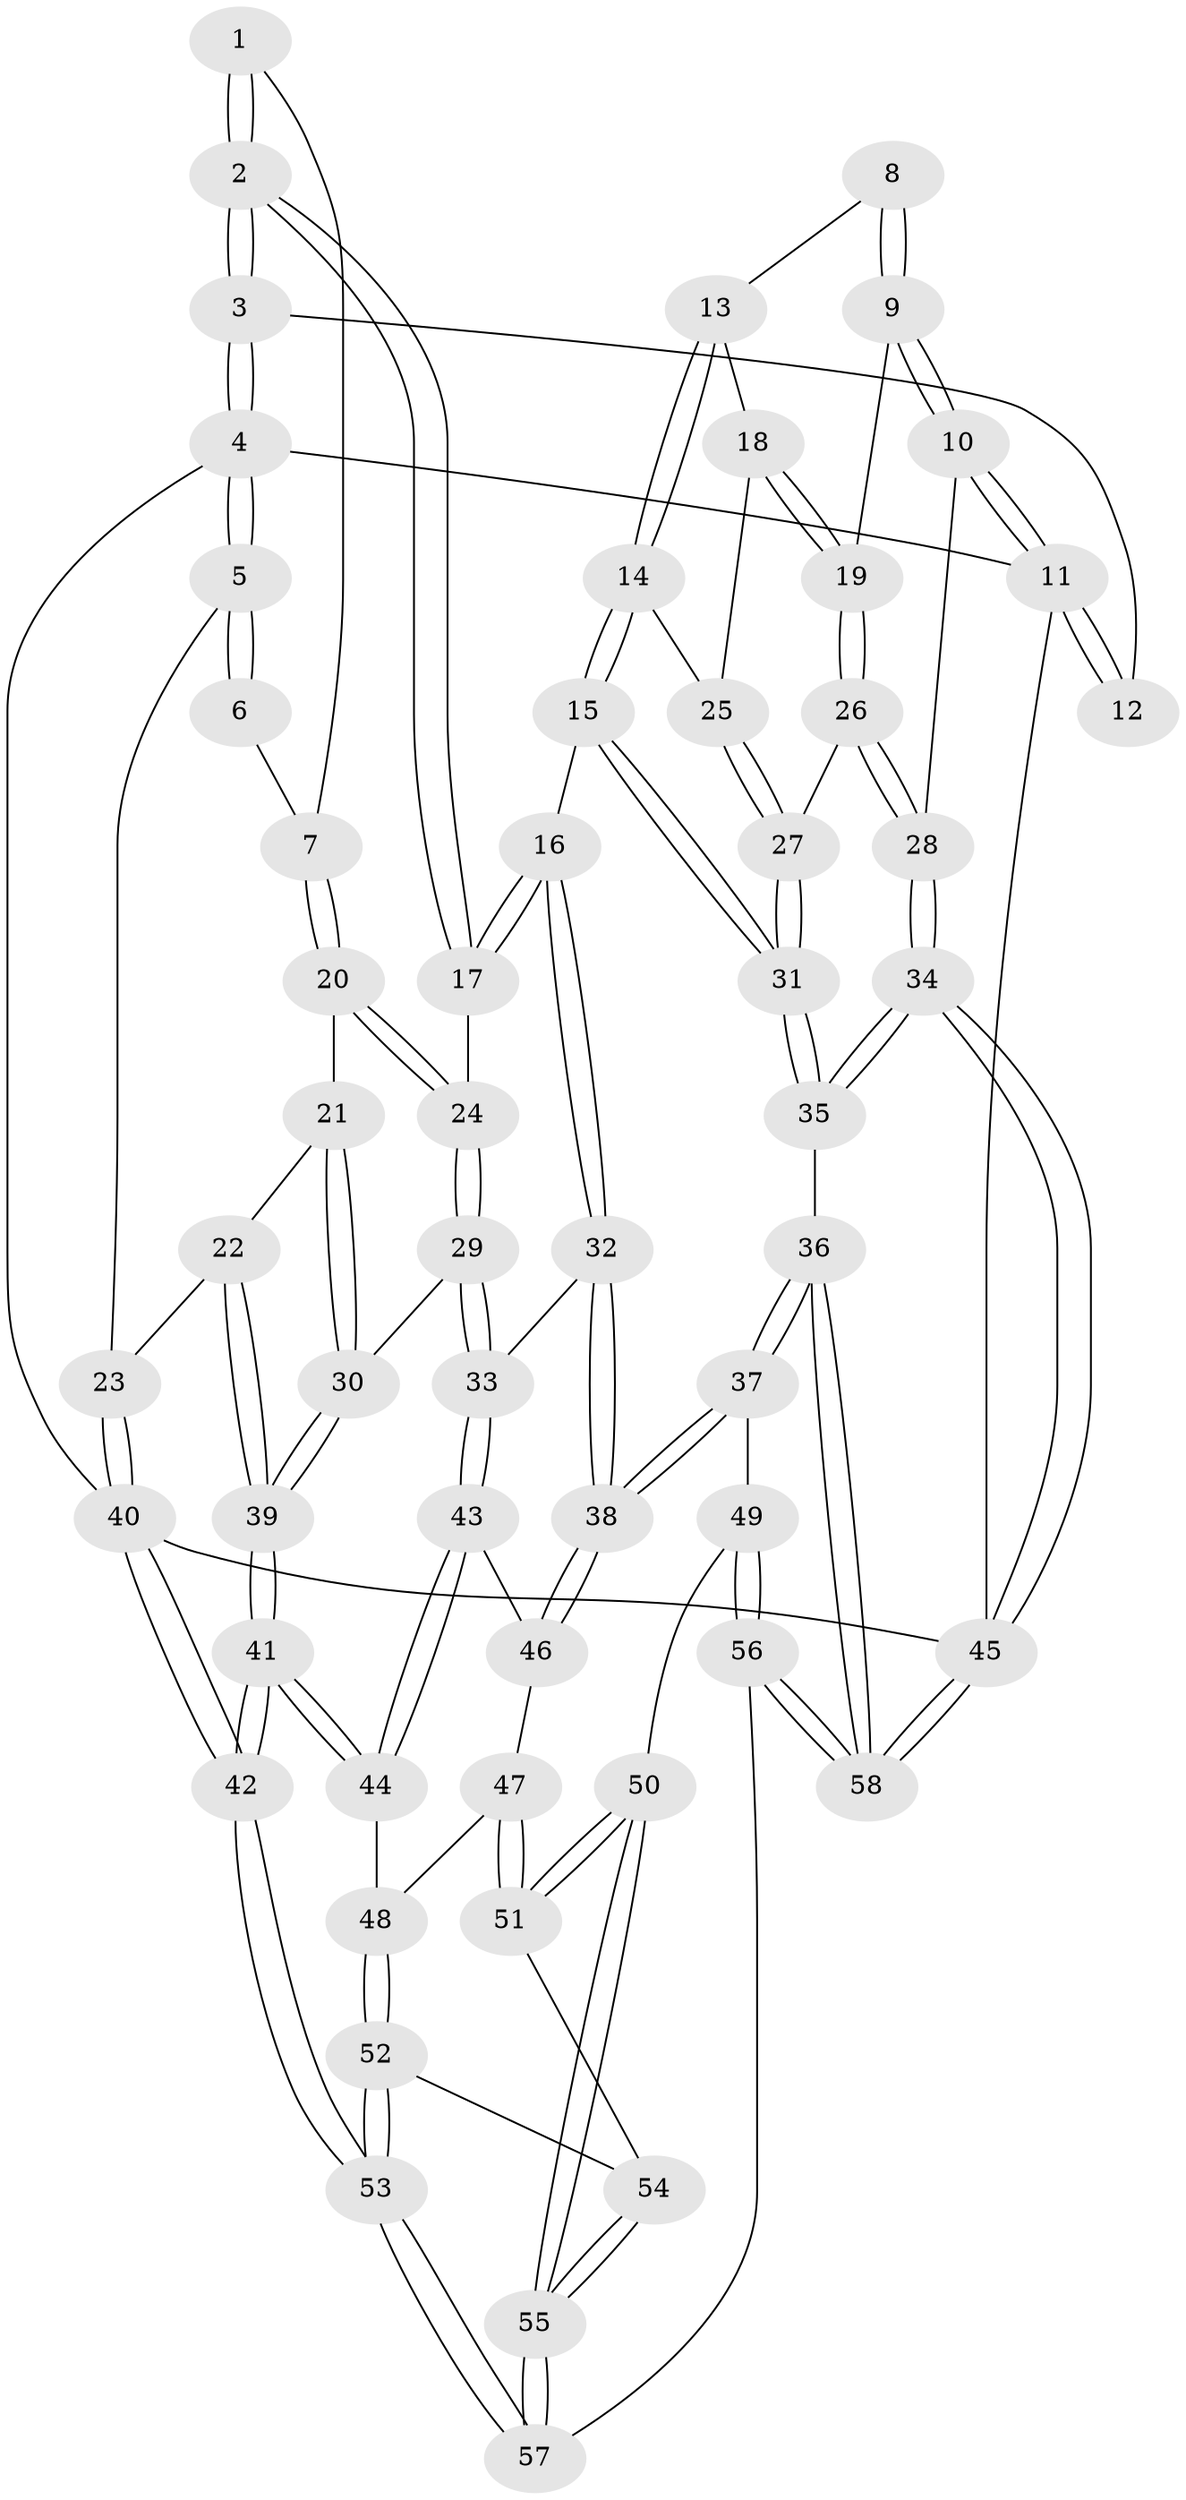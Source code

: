 // Generated by graph-tools (version 1.1) at 2025/27/03/15/25 16:27:56]
// undirected, 58 vertices, 142 edges
graph export_dot {
graph [start="1"]
  node [color=gray90,style=filled];
  1 [pos="+0.2947354388434738+0.05639134013832284"];
  2 [pos="+0.41218396236379473+0"];
  3 [pos="+0.46243815072026606+0"];
  4 [pos="+0+0"];
  5 [pos="+0+0"];
  6 [pos="+0.025737077860074058+0.035751106143830924"];
  7 [pos="+0.14891074747361202+0.14962008278743572"];
  8 [pos="+0.6721856779477524+0"];
  9 [pos="+0.963679250692449+0.14258971906135923"];
  10 [pos="+1+0.14083036094075263"];
  11 [pos="+1+0"];
  12 [pos="+0.6545436113897286+0"];
  13 [pos="+0.6872277130427729+0.04287957580206474"];
  14 [pos="+0.694187402025727+0.22701539259177395"];
  15 [pos="+0.6464934213652467+0.34972988763239204"];
  16 [pos="+0.6422591344892353+0.3510496156619485"];
  17 [pos="+0.4060551574355372+0.12515144949556914"];
  18 [pos="+0.8567600995241842+0.21564369663871336"];
  19 [pos="+0.9179544889803322+0.20054184187995105"];
  20 [pos="+0.14468432756450877+0.19980119779502953"];
  21 [pos="+0.12541316774243252+0.2185293894247508"];
  22 [pos="+0+0.3592196429249022"];
  23 [pos="+0+0.3529007730199653"];
  24 [pos="+0.3305030710785187+0.29622200359335943"];
  25 [pos="+0.8161221919567612+0.23632374594153965"];
  26 [pos="+0.9058020271027767+0.3330917351705142"];
  27 [pos="+0.8539840073826843+0.3610971535727216"];
  28 [pos="+1+0.42287684104684864"];
  29 [pos="+0.32689575236252566+0.44500106399181305"];
  30 [pos="+0.23855178344039632+0.45988635259765565"];
  31 [pos="+0.7871868166292372+0.42758681477006516"];
  32 [pos="+0.5155211270815699+0.4575559407246314"];
  33 [pos="+0.38807728059293717+0.48701842065386286"];
  34 [pos="+1+0.702935309325591"];
  35 [pos="+0.8876377608791136+0.6702923105328326"];
  36 [pos="+0.7798795747680662+0.7217465883278398"];
  37 [pos="+0.7635206489785401+0.7217424599817791"];
  38 [pos="+0.7439806749227665+0.7080313658314233"];
  39 [pos="+0.15494954301333214+0.4833193755096148"];
  40 [pos="+0+1"];
  41 [pos="+0.06759878672079188+0.8564077981004455"];
  42 [pos="+0+1"];
  43 [pos="+0.38990409879753696+0.5101299488081559"];
  44 [pos="+0.3742871938665345+0.7229498866426161"];
  45 [pos="+1+1"];
  46 [pos="+0.5660935721304097+0.6681664377732469"];
  47 [pos="+0.4488806533896253+0.7322878612104884"];
  48 [pos="+0.3769518340904979+0.7253012851700813"];
  49 [pos="+0.6550007699010774+0.7881427830018567"];
  50 [pos="+0.6451949296026499+0.789638163182158"];
  51 [pos="+0.6173711235862941+0.7916190906957266"];
  52 [pos="+0.4307103296669836+0.8654073449607393"];
  53 [pos="+0.4142285645818236+1"];
  54 [pos="+0.5388441573100171+0.8414900167997826"];
  55 [pos="+0.5374137348696971+0.9224851889661138"];
  56 [pos="+0.5611109485341427+1"];
  57 [pos="+0.47454289320248805+1"];
  58 [pos="+0.7653005221484697+1"];
  1 -- 2;
  1 -- 2;
  1 -- 7;
  2 -- 3;
  2 -- 3;
  2 -- 17;
  2 -- 17;
  3 -- 4;
  3 -- 4;
  3 -- 12;
  4 -- 5;
  4 -- 5;
  4 -- 11;
  4 -- 40;
  5 -- 6;
  5 -- 6;
  5 -- 23;
  6 -- 7;
  7 -- 20;
  7 -- 20;
  8 -- 9;
  8 -- 9;
  8 -- 13;
  9 -- 10;
  9 -- 10;
  9 -- 19;
  10 -- 11;
  10 -- 11;
  10 -- 28;
  11 -- 12;
  11 -- 12;
  11 -- 45;
  13 -- 14;
  13 -- 14;
  13 -- 18;
  14 -- 15;
  14 -- 15;
  14 -- 25;
  15 -- 16;
  15 -- 31;
  15 -- 31;
  16 -- 17;
  16 -- 17;
  16 -- 32;
  16 -- 32;
  17 -- 24;
  18 -- 19;
  18 -- 19;
  18 -- 25;
  19 -- 26;
  19 -- 26;
  20 -- 21;
  20 -- 24;
  20 -- 24;
  21 -- 22;
  21 -- 30;
  21 -- 30;
  22 -- 23;
  22 -- 39;
  22 -- 39;
  23 -- 40;
  23 -- 40;
  24 -- 29;
  24 -- 29;
  25 -- 27;
  25 -- 27;
  26 -- 27;
  26 -- 28;
  26 -- 28;
  27 -- 31;
  27 -- 31;
  28 -- 34;
  28 -- 34;
  29 -- 30;
  29 -- 33;
  29 -- 33;
  30 -- 39;
  30 -- 39;
  31 -- 35;
  31 -- 35;
  32 -- 33;
  32 -- 38;
  32 -- 38;
  33 -- 43;
  33 -- 43;
  34 -- 35;
  34 -- 35;
  34 -- 45;
  34 -- 45;
  35 -- 36;
  36 -- 37;
  36 -- 37;
  36 -- 58;
  36 -- 58;
  37 -- 38;
  37 -- 38;
  37 -- 49;
  38 -- 46;
  38 -- 46;
  39 -- 41;
  39 -- 41;
  40 -- 42;
  40 -- 42;
  40 -- 45;
  41 -- 42;
  41 -- 42;
  41 -- 44;
  41 -- 44;
  42 -- 53;
  42 -- 53;
  43 -- 44;
  43 -- 44;
  43 -- 46;
  44 -- 48;
  45 -- 58;
  45 -- 58;
  46 -- 47;
  47 -- 48;
  47 -- 51;
  47 -- 51;
  48 -- 52;
  48 -- 52;
  49 -- 50;
  49 -- 56;
  49 -- 56;
  50 -- 51;
  50 -- 51;
  50 -- 55;
  50 -- 55;
  51 -- 54;
  52 -- 53;
  52 -- 53;
  52 -- 54;
  53 -- 57;
  53 -- 57;
  54 -- 55;
  54 -- 55;
  55 -- 57;
  55 -- 57;
  56 -- 57;
  56 -- 58;
  56 -- 58;
}
